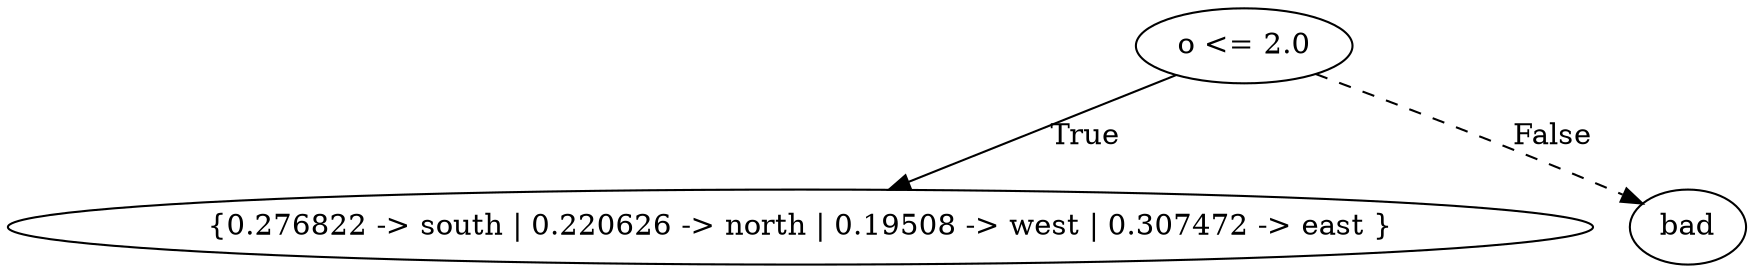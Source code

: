 digraph {
0 [label="o <= 2.0"];
1 [label="{0.276822 -> south | 0.220626 -> north | 0.19508 -> west | 0.307472 -> east }"];
0 -> 1 [label="True"];
2 [label="bad"];
0 -> 2 [style="dashed", label="False"];

}
